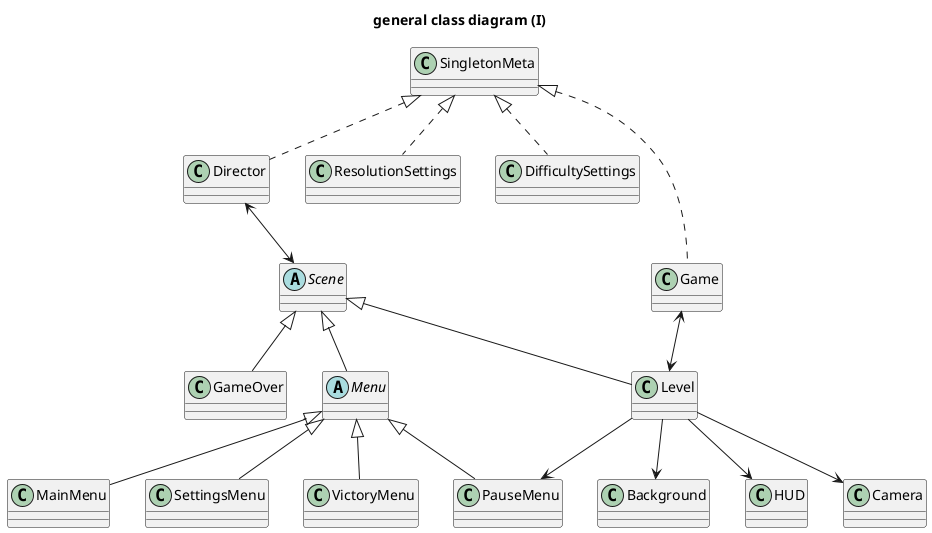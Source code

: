 @startuml Class Diagram 1

title general class diagram (I)

class SingletonMeta {
    
}

class Director {

}

class ResolutionSettings {
    
}

class DifficultySettings {

}

class Game {
    
}

abstract class Scene {

}

class Level {

}

class GameOver {
   
}

class Camera {
    
}

class Background {

}

abstract class Menu {
    
}

class MainMenu {
    
}

class PauseMenu {
    
}

class SettingsMenu {
    
}

class VictoryMenu {

}

class HUD {
    
}

SingletonMeta <|.. Director
SingletonMeta <|.. ResolutionSettings
SingletonMeta <|.. DifficultySettings
SingletonMeta <|.. Game

Director <--> Scene

Game <--> Level

Scene <|-down- Level
Scene <|-- GameOver
Scene <|-- Menu

Level --> Camera
Level --> Background
Level --> HUD
Level --> PauseMenu

Menu <|-- MainMenu
Menu <|-- PauseMenu
Menu <|-- SettingsMenu
Menu <|-- VictoryMenu

@enduml